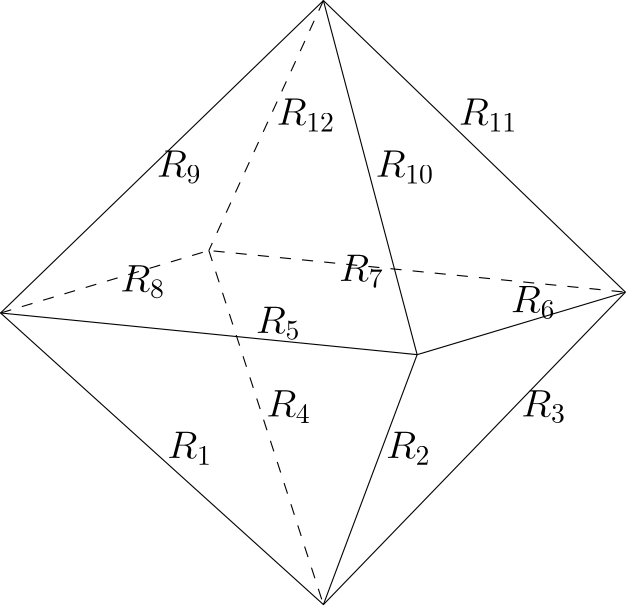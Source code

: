 <?xml version="1.0"?>
<!DOCTYPE ipe SYSTEM "ipe.dtd">
<ipe version="70005" creator="Ipe 7.1.5">
<info created="D:20140603185032" modified="D:20140607122307"/>
<ipestyle name="basic">
<symbol name="arrow/arc(spx)">
<path stroke="sym-stroke" fill="sym-stroke" pen="sym-pen">
0 0 m
-1 0.333 l
-1 -0.333 l
h
</path>
</symbol>
<symbol name="arrow/farc(spx)">
<path stroke="sym-stroke" fill="white" pen="sym-pen">
0 0 m
-1 0.333 l
-1 -0.333 l
h
</path>
</symbol>
<symbol name="mark/circle(sx)" transformations="translations">
<path fill="sym-stroke">
0.6 0 0 0.6 0 0 e
0.4 0 0 0.4 0 0 e
</path>
</symbol>
<symbol name="mark/disk(sx)" transformations="translations">
<path fill="sym-stroke">
0.6 0 0 0.6 0 0 e
</path>
</symbol>
<symbol name="mark/fdisk(sfx)" transformations="translations">
<group>
<path fill="sym-fill">
0.5 0 0 0.5 0 0 e
</path>
<path fill="sym-stroke" fillrule="eofill">
0.6 0 0 0.6 0 0 e
0.4 0 0 0.4 0 0 e
</path>
</group>
</symbol>
<symbol name="mark/box(sx)" transformations="translations">
<path fill="sym-stroke" fillrule="eofill">
-0.6 -0.6 m
0.6 -0.6 l
0.6 0.6 l
-0.6 0.6 l
h
-0.4 -0.4 m
0.4 -0.4 l
0.4 0.4 l
-0.4 0.4 l
h
</path>
</symbol>
<symbol name="mark/square(sx)" transformations="translations">
<path fill="sym-stroke">
-0.6 -0.6 m
0.6 -0.6 l
0.6 0.6 l
-0.6 0.6 l
h
</path>
</symbol>
<symbol name="mark/fsquare(sfx)" transformations="translations">
<group>
<path fill="sym-fill">
-0.5 -0.5 m
0.5 -0.5 l
0.5 0.5 l
-0.5 0.5 l
h
</path>
<path fill="sym-stroke" fillrule="eofill">
-0.6 -0.6 m
0.6 -0.6 l
0.6 0.6 l
-0.6 0.6 l
h
-0.4 -0.4 m
0.4 -0.4 l
0.4 0.4 l
-0.4 0.4 l
h
</path>
</group>
</symbol>
<symbol name="mark/cross(sx)" transformations="translations">
<group>
<path fill="sym-stroke">
-0.43 -0.57 m
0.57 0.43 l
0.43 0.57 l
-0.57 -0.43 l
h
</path>
<path fill="sym-stroke">
-0.43 0.57 m
0.57 -0.43 l
0.43 -0.57 l
-0.57 0.43 l
h
</path>
</group>
</symbol>
<symbol name="arrow/fnormal(spx)">
<path stroke="sym-stroke" fill="white" pen="sym-pen">
0 0 m
-1 0.333 l
-1 -0.333 l
h
</path>
</symbol>
<symbol name="arrow/pointed(spx)">
<path stroke="sym-stroke" fill="sym-stroke" pen="sym-pen">
0 0 m
-1 0.333 l
-0.8 0 l
-1 -0.333 l
h
</path>
</symbol>
<symbol name="arrow/fpointed(spx)">
<path stroke="sym-stroke" fill="white" pen="sym-pen">
0 0 m
-1 0.333 l
-0.8 0 l
-1 -0.333 l
h
</path>
</symbol>
<symbol name="arrow/linear(spx)">
<path stroke="sym-stroke" pen="sym-pen">
-1 0.333 m
0 0 l
-1 -0.333 l
</path>
</symbol>
<symbol name="arrow/fdouble(spx)">
<path stroke="sym-stroke" fill="white" pen="sym-pen">
0 0 m
-1 0.333 l
-1 -0.333 l
h
-1 0 m
-2 0.333 l
-2 -0.333 l
h
</path>
</symbol>
<symbol name="arrow/double(spx)">
<path stroke="sym-stroke" fill="sym-stroke" pen="sym-pen">
0 0 m
-1 0.333 l
-1 -0.333 l
h
-1 0 m
-2 0.333 l
-2 -0.333 l
h
</path>
</symbol>
<pen name="heavier" value="0.8"/>
<pen name="fat" value="1.2"/>
<pen name="ultrafat" value="2"/>
<symbolsize name="large" value="5"/>
<symbolsize name="small" value="2"/>
<symbolsize name="tiny" value="1.1"/>
<arrowsize name="large" value="10"/>
<arrowsize name="small" value="5"/>
<arrowsize name="tiny" value="3"/>
<color name="red" value="1 0 0"/>
<color name="green" value="0 1 0"/>
<color name="blue" value="0 0 1"/>
<color name="yellow" value="1 1 0"/>
<color name="orange" value="1 0.647 0"/>
<color name="gold" value="1 0.843 0"/>
<color name="purple" value="0.627 0.125 0.941"/>
<color name="gray" value="0.745"/>
<color name="brown" value="0.647 0.165 0.165"/>
<color name="navy" value="0 0 0.502"/>
<color name="pink" value="1 0.753 0.796"/>
<color name="seagreen" value="0.18 0.545 0.341"/>
<color name="turquoise" value="0.251 0.878 0.816"/>
<color name="violet" value="0.933 0.51 0.933"/>
<color name="darkblue" value="0 0 0.545"/>
<color name="darkcyan" value="0 0.545 0.545"/>
<color name="darkgray" value="0.663"/>
<color name="darkgreen" value="0 0.392 0"/>
<color name="darkmagenta" value="0.545 0 0.545"/>
<color name="darkorange" value="1 0.549 0"/>
<color name="darkred" value="0.545 0 0"/>
<color name="lightblue" value="0.678 0.847 0.902"/>
<color name="lightcyan" value="0.878 1 1"/>
<color name="lightgray" value="0.827"/>
<color name="lightgreen" value="0.565 0.933 0.565"/>
<color name="lightyellow" value="1 1 0.878"/>
<dashstyle name="dashed" value="[4] 0"/>
<dashstyle name="dotted" value="[1 3] 0"/>
<dashstyle name="dash dotted" value="[4 2 1 2] 0"/>
<dashstyle name="dash dot dotted" value="[4 2 1 2 1 2] 0"/>
<textsize name="large" value="\large"/>
<textsize name="Large" value="\Large"/>
<textsize name="LARGE" value="\LARGE"/>
<textsize name="huge" value="\huge"/>
<textsize name="Huge" value="\Huge"/>
<textsize name="small" value="\small"/>
<textsize name="footnote" value="\footnotesize"/>
<textsize name="tiny" value="\tiny"/>
<textstyle name="center" begin="\begin{center}" end="\end{center}"/>
<textstyle name="itemize" begin="\begin{itemize}" end="\end{itemize}"/>
<textstyle name="item" begin="\begin{itemize}\item{}" end="\end{itemize}"/>
<gridsize name="4 pts" value="4"/>
<gridsize name="8 pts (~3 mm)" value="8"/>
<gridsize name="16 pts (~6 mm)" value="16"/>
<gridsize name="32 pts (~12 mm)" value="32"/>
<gridsize name="10 pts (~3.5 mm)" value="10"/>
<gridsize name="20 pts (~7 mm)" value="20"/>
<gridsize name="14 pts (~5 mm)" value="14"/>
<gridsize name="28 pts (~10 mm)" value="28"/>
<gridsize name="56 pts (~20 mm)" value="56"/>
<anglesize name="90 deg" value="90"/>
<anglesize name="60 deg" value="60"/>
<anglesize name="45 deg" value="45"/>
<anglesize name="30 deg" value="30"/>
<anglesize name="22.5 deg" value="22.5"/>
<tiling name="falling" angle="-60" step="4" width="1"/>
<tiling name="rising" angle="30" step="4" width="1"/>
</ipestyle>
<page>
<layer name="alpha"/>
<view layers="alpha" active="alpha"/>
<path layer="alpha" matrix="0.468651 0 0 0.468651 265.054 -30.9464" stroke="black">
64 768 m
312 544 l
384 736 l
384 736 l
</path>
<path matrix="0.468651 0 0 0.468651 253.806 104.025" stroke="black">
336 256 m
568 496 l
568 496 l
</path>
<path matrix="0.468651 0 0 0.468651 276.301 119.022" stroke="black">
288 688 m
40 448 l
40 448 l
</path>
<path matrix="0.468651 0 0 0.468651 276.301 119.022" stroke="black">
288 688 m
360 416 l
360 416 l
</path>
<path matrix="0.468651 0 0 0.468651 276.301 119.022" stroke="black">
288 688 m
520 464 l
</path>
<path matrix="0.468651 0 0 0.468651 276.301 119.022" stroke="black" dash="dashed">
288 688 m
200 496 l
200 496 l
</path>
<path matrix="0.468651 0 0 0.468651 276.301 119.022" stroke="black" dash="dashed">
200 496 m
288 224 l
288 224 l
</path>
<path matrix="0.468651 0 0 0.468651 276.301 119.022" stroke="black">
40 448 m
360 416 l
520 464 l
520 464 l
</path>
<path matrix="0.468651 0 0 0.468651 276.301 119.022" stroke="black" dash="dashed">
40 448 m
200 496 l
520 464 l
520 464 l
</path>
<text matrix="0.468651 0 0 0.468651 283.8 134.019" transformations="translations" pos="152 304" stroke="black" type="label" valign="baseline" size="Large">$R_1$</text>
<text matrix="0.468651 0 0 0.468651 272.552 119.022" transformations="translations" pos="344 336" stroke="black" type="label" valign="baseline" size="Large">$R_2$</text>
<text matrix="0.468651 0 0 0.468651 268.803 111.524" transformations="translations" pos="456 384" stroke="black" type="label" valign="baseline" size="Large">$R_3$</text>
<text matrix="0.468651 0 0 0.468651 274.427 107.774" transformations="translations" pos="248 392" stroke="black" type="label" valign="baseline" size="Large">$R_4$</text>
<text matrix="0.468651 0 0 0.468651 304.42 111.524" transformations="translations" pos="176 448" stroke="black" type="label" valign="baseline" size="Large">$R_5$</text>
<text matrix="0.468651 0 0 0.468651 280.05 119.022" transformations="translations" pos="424 448" stroke="black" type="label" valign="baseline" size="Large">$R_6$</text>
<text matrix="0.468651 0 0 0.468651 240.684 111.524" transformations="translations" pos="376 488" stroke="black" type="label" valign="baseline" size="Large">$R_7$</text>
<text matrix="0.468651 0 0 0.468651 278.176 107.774" transformations="translations" pos="128 488" stroke="black" type="label" valign="baseline" size="Large">$R_8$</text>
<text matrix="0.468651 0 0 0.468651 283.8 104.025" transformations="translations" pos="144 584" stroke="black" type="label" valign="baseline" size="Large">$R_9$</text>
<text matrix="0.468651 0 0 0.468651 268.803 122.771" transformations="translations" pos="344 544" stroke="black" type="label" valign="baseline" size="Large">$R_{10}$</text>
<text matrix="0.468651 0 0 0.468651 257.555 130.27" transformations="translations" pos="432 568" stroke="black" type="label" valign="baseline" size="Large">$R_{11}$</text>
<text matrix="0.468651 0 0 0.468651 278.176 126.52" transformations="translations" pos="248 576" stroke="black" type="label" valign="baseline" size="Large">$R_{12}$</text>
</page>
</ipe>
